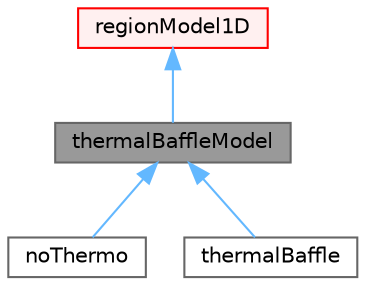 digraph "thermalBaffleModel"
{
 // LATEX_PDF_SIZE
  bgcolor="transparent";
  edge [fontname=Helvetica,fontsize=10,labelfontname=Helvetica,labelfontsize=10];
  node [fontname=Helvetica,fontsize=10,shape=box,height=0.2,width=0.4];
  Node1 [id="Node000001",label="thermalBaffleModel",height=0.2,width=0.4,color="gray40", fillcolor="grey60", style="filled", fontcolor="black",tooltip=" "];
  Node2 -> Node1 [id="edge1_Node000001_Node000002",dir="back",color="steelblue1",style="solid",tooltip=" "];
  Node2 [id="Node000002",label="regionModel1D",height=0.2,width=0.4,color="red", fillcolor="#FFF0F0", style="filled",URL="$classFoam_1_1regionModels_1_1regionModel1D.html",tooltip="Base class for 1-D region models."];
  Node1 -> Node13 [id="edge2_Node000001_Node000013",dir="back",color="steelblue1",style="solid",tooltip=" "];
  Node13 [id="Node000013",label="noThermo",height=0.2,width=0.4,color="gray40", fillcolor="white", style="filled",URL="$classFoam_1_1regionModels_1_1thermalBaffleModels_1_1noThermo.html",tooltip="Dummy surface pyrolysis model for 'none'."];
  Node1 -> Node14 [id="edge3_Node000001_Node000014",dir="back",color="steelblue1",style="solid",tooltip=" "];
  Node14 [id="Node000014",label="thermalBaffle",height=0.2,width=0.4,color="gray40", fillcolor="white", style="filled",URL="$classFoam_1_1regionModels_1_1thermalBaffleModels_1_1thermalBaffle.html",tooltip="2D thermal baffle"];
}
